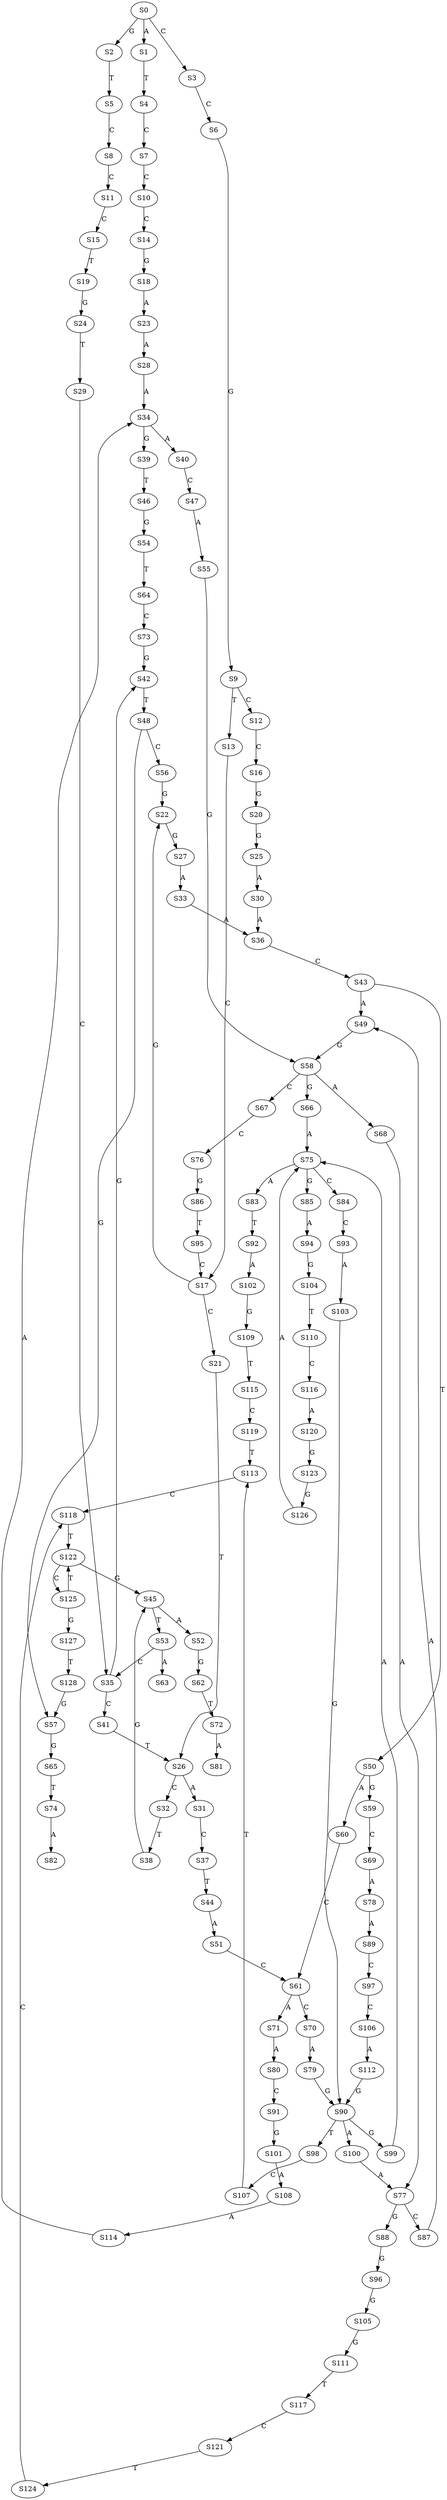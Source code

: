 strict digraph  {
	S0 -> S1 [ label = A ];
	S0 -> S2 [ label = G ];
	S0 -> S3 [ label = C ];
	S1 -> S4 [ label = T ];
	S2 -> S5 [ label = T ];
	S3 -> S6 [ label = C ];
	S4 -> S7 [ label = C ];
	S5 -> S8 [ label = C ];
	S6 -> S9 [ label = G ];
	S7 -> S10 [ label = C ];
	S8 -> S11 [ label = C ];
	S9 -> S12 [ label = C ];
	S9 -> S13 [ label = T ];
	S10 -> S14 [ label = C ];
	S11 -> S15 [ label = C ];
	S12 -> S16 [ label = C ];
	S13 -> S17 [ label = C ];
	S14 -> S18 [ label = G ];
	S15 -> S19 [ label = T ];
	S16 -> S20 [ label = G ];
	S17 -> S21 [ label = C ];
	S17 -> S22 [ label = G ];
	S18 -> S23 [ label = A ];
	S19 -> S24 [ label = G ];
	S20 -> S25 [ label = G ];
	S21 -> S26 [ label = T ];
	S22 -> S27 [ label = G ];
	S23 -> S28 [ label = A ];
	S24 -> S29 [ label = T ];
	S25 -> S30 [ label = A ];
	S26 -> S31 [ label = A ];
	S26 -> S32 [ label = C ];
	S27 -> S33 [ label = A ];
	S28 -> S34 [ label = A ];
	S29 -> S35 [ label = C ];
	S30 -> S36 [ label = A ];
	S31 -> S37 [ label = C ];
	S32 -> S38 [ label = T ];
	S33 -> S36 [ label = A ];
	S34 -> S39 [ label = G ];
	S34 -> S40 [ label = A ];
	S35 -> S41 [ label = C ];
	S35 -> S42 [ label = G ];
	S36 -> S43 [ label = C ];
	S37 -> S44 [ label = T ];
	S38 -> S45 [ label = G ];
	S39 -> S46 [ label = T ];
	S40 -> S47 [ label = C ];
	S41 -> S26 [ label = T ];
	S42 -> S48 [ label = T ];
	S43 -> S49 [ label = A ];
	S43 -> S50 [ label = T ];
	S44 -> S51 [ label = A ];
	S45 -> S52 [ label = A ];
	S45 -> S53 [ label = T ];
	S46 -> S54 [ label = G ];
	S47 -> S55 [ label = A ];
	S48 -> S56 [ label = C ];
	S48 -> S57 [ label = G ];
	S49 -> S58 [ label = G ];
	S50 -> S59 [ label = G ];
	S50 -> S60 [ label = A ];
	S51 -> S61 [ label = C ];
	S52 -> S62 [ label = G ];
	S53 -> S63 [ label = A ];
	S53 -> S35 [ label = C ];
	S54 -> S64 [ label = T ];
	S55 -> S58 [ label = G ];
	S56 -> S22 [ label = G ];
	S57 -> S65 [ label = G ];
	S58 -> S66 [ label = G ];
	S58 -> S67 [ label = C ];
	S58 -> S68 [ label = A ];
	S59 -> S69 [ label = C ];
	S60 -> S61 [ label = C ];
	S61 -> S70 [ label = C ];
	S61 -> S71 [ label = A ];
	S62 -> S72 [ label = T ];
	S64 -> S73 [ label = C ];
	S65 -> S74 [ label = T ];
	S66 -> S75 [ label = A ];
	S67 -> S76 [ label = C ];
	S68 -> S77 [ label = A ];
	S69 -> S78 [ label = A ];
	S70 -> S79 [ label = A ];
	S71 -> S80 [ label = A ];
	S72 -> S81 [ label = A ];
	S73 -> S42 [ label = G ];
	S74 -> S82 [ label = A ];
	S75 -> S83 [ label = A ];
	S75 -> S84 [ label = C ];
	S75 -> S85 [ label = G ];
	S76 -> S86 [ label = G ];
	S77 -> S87 [ label = C ];
	S77 -> S88 [ label = G ];
	S78 -> S89 [ label = A ];
	S79 -> S90 [ label = G ];
	S80 -> S91 [ label = C ];
	S83 -> S92 [ label = T ];
	S84 -> S93 [ label = C ];
	S85 -> S94 [ label = A ];
	S86 -> S95 [ label = T ];
	S87 -> S49 [ label = A ];
	S88 -> S96 [ label = G ];
	S89 -> S97 [ label = C ];
	S90 -> S98 [ label = T ];
	S90 -> S99 [ label = G ];
	S90 -> S100 [ label = A ];
	S91 -> S101 [ label = G ];
	S92 -> S102 [ label = A ];
	S93 -> S103 [ label = A ];
	S94 -> S104 [ label = G ];
	S95 -> S17 [ label = C ];
	S96 -> S105 [ label = G ];
	S97 -> S106 [ label = C ];
	S98 -> S107 [ label = C ];
	S99 -> S75 [ label = A ];
	S100 -> S77 [ label = A ];
	S101 -> S108 [ label = A ];
	S102 -> S109 [ label = G ];
	S103 -> S90 [ label = G ];
	S104 -> S110 [ label = T ];
	S105 -> S111 [ label = G ];
	S106 -> S112 [ label = A ];
	S107 -> S113 [ label = T ];
	S108 -> S114 [ label = A ];
	S109 -> S115 [ label = T ];
	S110 -> S116 [ label = C ];
	S111 -> S117 [ label = T ];
	S112 -> S90 [ label = G ];
	S113 -> S118 [ label = C ];
	S114 -> S34 [ label = A ];
	S115 -> S119 [ label = C ];
	S116 -> S120 [ label = A ];
	S117 -> S121 [ label = C ];
	S118 -> S122 [ label = T ];
	S119 -> S113 [ label = T ];
	S120 -> S123 [ label = G ];
	S121 -> S124 [ label = T ];
	S122 -> S45 [ label = G ];
	S122 -> S125 [ label = C ];
	S123 -> S126 [ label = G ];
	S124 -> S118 [ label = C ];
	S125 -> S122 [ label = T ];
	S125 -> S127 [ label = G ];
	S126 -> S75 [ label = A ];
	S127 -> S128 [ label = T ];
	S128 -> S57 [ label = G ];
}
